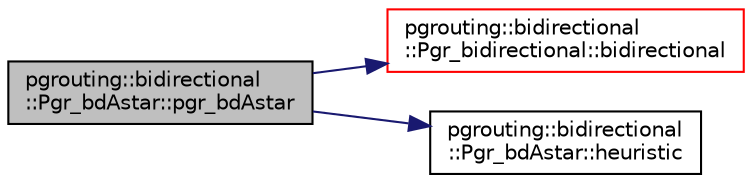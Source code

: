 digraph "pgrouting::bidirectional::Pgr_bdAstar::pgr_bdAstar"
{
  edge [fontname="Helvetica",fontsize="10",labelfontname="Helvetica",labelfontsize="10"];
  node [fontname="Helvetica",fontsize="10",shape=record];
  rankdir="LR";
  Node1 [label="pgrouting::bidirectional\l::Pgr_bdAstar::pgr_bdAstar",height=0.2,width=0.4,color="black", fillcolor="grey75", style="filled" fontcolor="black"];
  Node1 -> Node2 [color="midnightblue",fontsize="10",style="solid",fontname="Helvetica"];
  Node2 [label="pgrouting::bidirectional\l::Pgr_bidirectional::bidirectional",height=0.2,width=0.4,color="red", fillcolor="white", style="filled",URL="$classpgrouting_1_1bidirectional_1_1Pgr__bidirectional.html#a0a1519de1a666bdfff7584037388e5f9"];
  Node1 -> Node3 [color="midnightblue",fontsize="10",style="solid",fontname="Helvetica"];
  Node3 [label="pgrouting::bidirectional\l::Pgr_bdAstar::heuristic",height=0.2,width=0.4,color="black", fillcolor="white", style="filled",URL="$classpgrouting_1_1bidirectional_1_1Pgr__bdAstar.html#a9a673da5f6fab0c8377099d8cd8f653d"];
}
